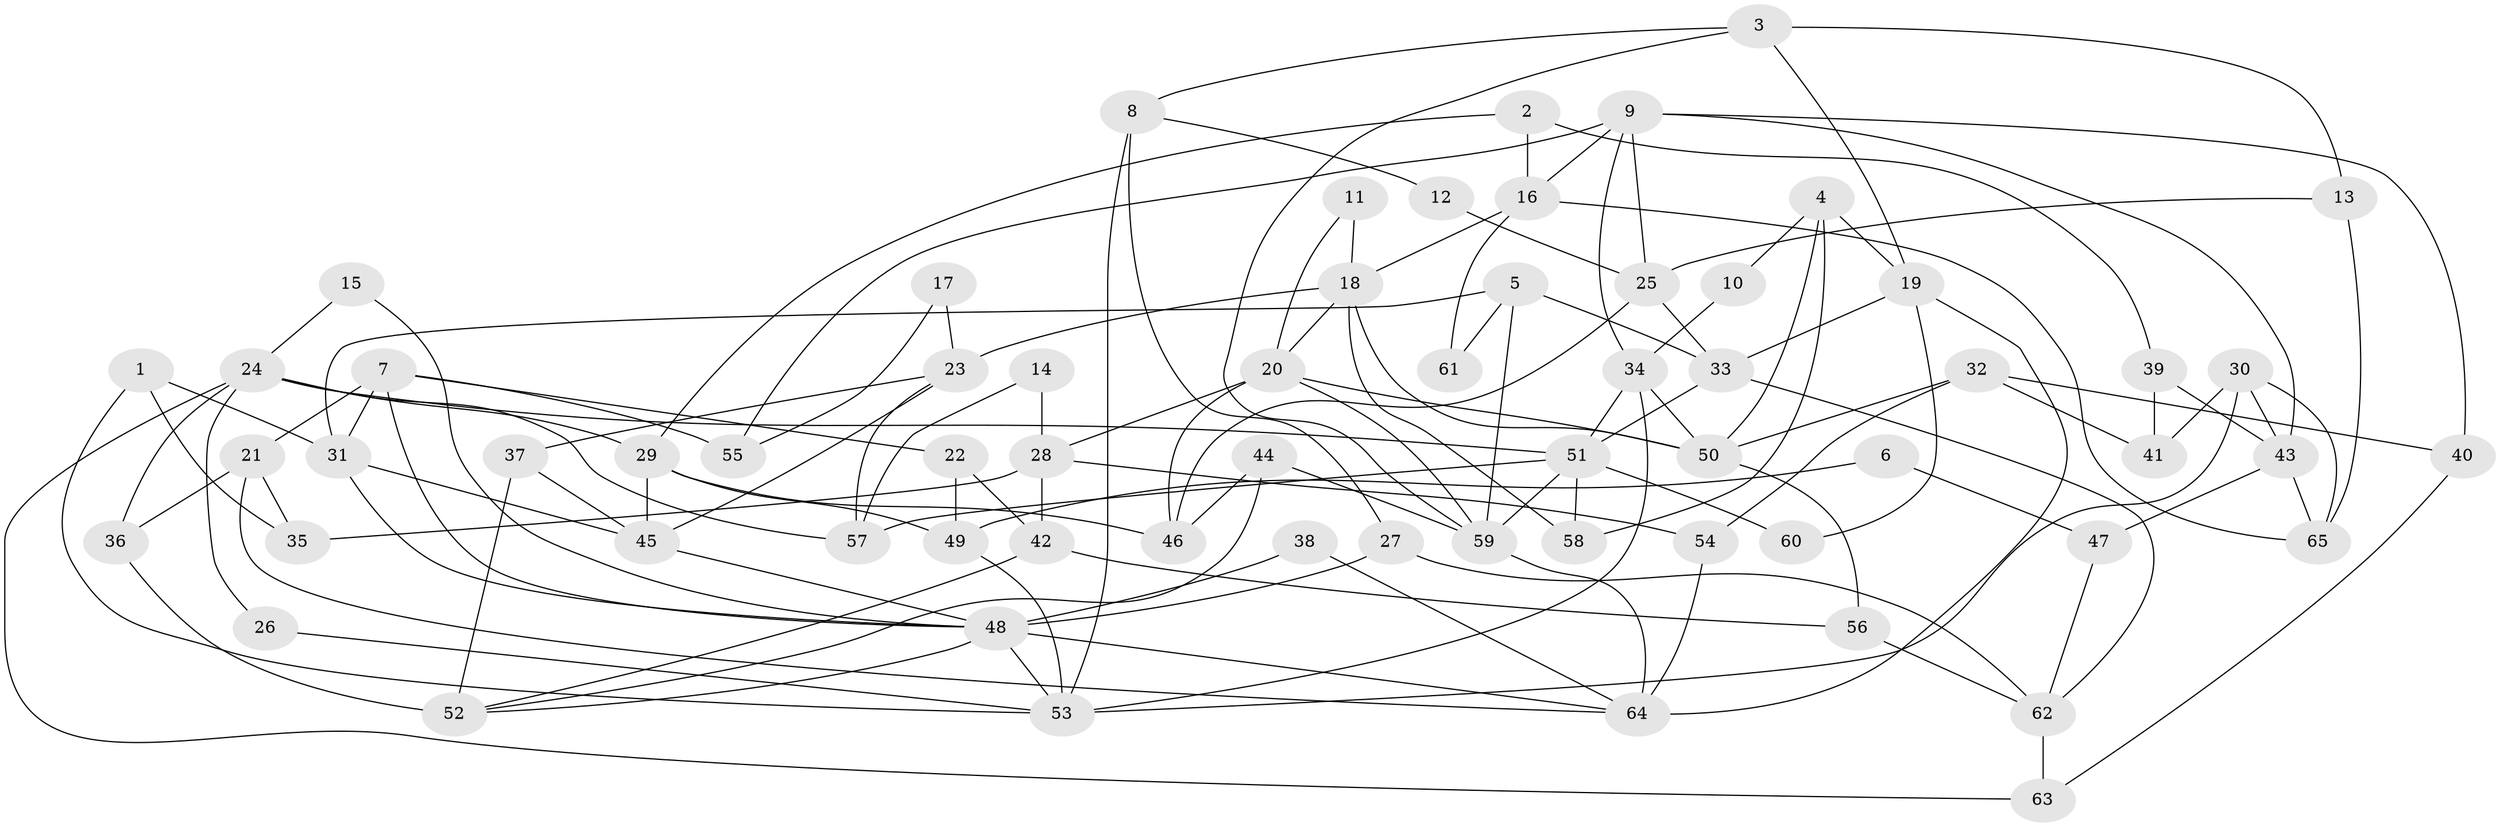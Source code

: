 // coarse degree distribution, {4: 0.16279069767441862, 6: 0.11627906976744186, 7: 0.13953488372093023, 2: 0.20930232558139536, 3: 0.11627906976744186, 5: 0.11627906976744186, 8: 0.06976744186046512, 9: 0.046511627906976744, 10: 0.023255813953488372}
// Generated by graph-tools (version 1.1) at 2025/24/03/03/25 07:24:01]
// undirected, 65 vertices, 130 edges
graph export_dot {
graph [start="1"]
  node [color=gray90,style=filled];
  1;
  2;
  3;
  4;
  5;
  6;
  7;
  8;
  9;
  10;
  11;
  12;
  13;
  14;
  15;
  16;
  17;
  18;
  19;
  20;
  21;
  22;
  23;
  24;
  25;
  26;
  27;
  28;
  29;
  30;
  31;
  32;
  33;
  34;
  35;
  36;
  37;
  38;
  39;
  40;
  41;
  42;
  43;
  44;
  45;
  46;
  47;
  48;
  49;
  50;
  51;
  52;
  53;
  54;
  55;
  56;
  57;
  58;
  59;
  60;
  61;
  62;
  63;
  64;
  65;
  1 -- 31;
  1 -- 53;
  1 -- 35;
  2 -- 39;
  2 -- 29;
  2 -- 16;
  3 -- 13;
  3 -- 19;
  3 -- 8;
  3 -- 59;
  4 -- 50;
  4 -- 58;
  4 -- 10;
  4 -- 19;
  5 -- 33;
  5 -- 59;
  5 -- 31;
  5 -- 61;
  6 -- 47;
  6 -- 49;
  7 -- 48;
  7 -- 31;
  7 -- 21;
  7 -- 22;
  7 -- 55;
  8 -- 27;
  8 -- 12;
  8 -- 53;
  9 -- 25;
  9 -- 16;
  9 -- 34;
  9 -- 40;
  9 -- 43;
  9 -- 55;
  10 -- 34;
  11 -- 18;
  11 -- 20;
  12 -- 25;
  13 -- 65;
  13 -- 25;
  14 -- 57;
  14 -- 28;
  15 -- 24;
  15 -- 48;
  16 -- 18;
  16 -- 61;
  16 -- 65;
  17 -- 55;
  17 -- 23;
  18 -- 23;
  18 -- 50;
  18 -- 20;
  18 -- 58;
  19 -- 64;
  19 -- 33;
  19 -- 60;
  20 -- 50;
  20 -- 28;
  20 -- 46;
  20 -- 59;
  21 -- 35;
  21 -- 36;
  21 -- 64;
  22 -- 49;
  22 -- 42;
  23 -- 57;
  23 -- 45;
  23 -- 37;
  24 -- 29;
  24 -- 36;
  24 -- 26;
  24 -- 51;
  24 -- 57;
  24 -- 63;
  25 -- 46;
  25 -- 33;
  26 -- 53;
  27 -- 48;
  27 -- 62;
  28 -- 42;
  28 -- 35;
  28 -- 54;
  29 -- 45;
  29 -- 46;
  29 -- 49;
  30 -- 53;
  30 -- 43;
  30 -- 41;
  30 -- 65;
  31 -- 48;
  31 -- 45;
  32 -- 54;
  32 -- 50;
  32 -- 40;
  32 -- 41;
  33 -- 51;
  33 -- 62;
  34 -- 51;
  34 -- 50;
  34 -- 53;
  36 -- 52;
  37 -- 45;
  37 -- 52;
  38 -- 48;
  38 -- 64;
  39 -- 43;
  39 -- 41;
  40 -- 63;
  42 -- 52;
  42 -- 56;
  43 -- 65;
  43 -- 47;
  44 -- 59;
  44 -- 52;
  44 -- 46;
  45 -- 48;
  47 -- 62;
  48 -- 64;
  48 -- 53;
  48 -- 52;
  49 -- 53;
  50 -- 56;
  51 -- 59;
  51 -- 57;
  51 -- 58;
  51 -- 60;
  54 -- 64;
  56 -- 62;
  59 -- 64;
  62 -- 63;
}
